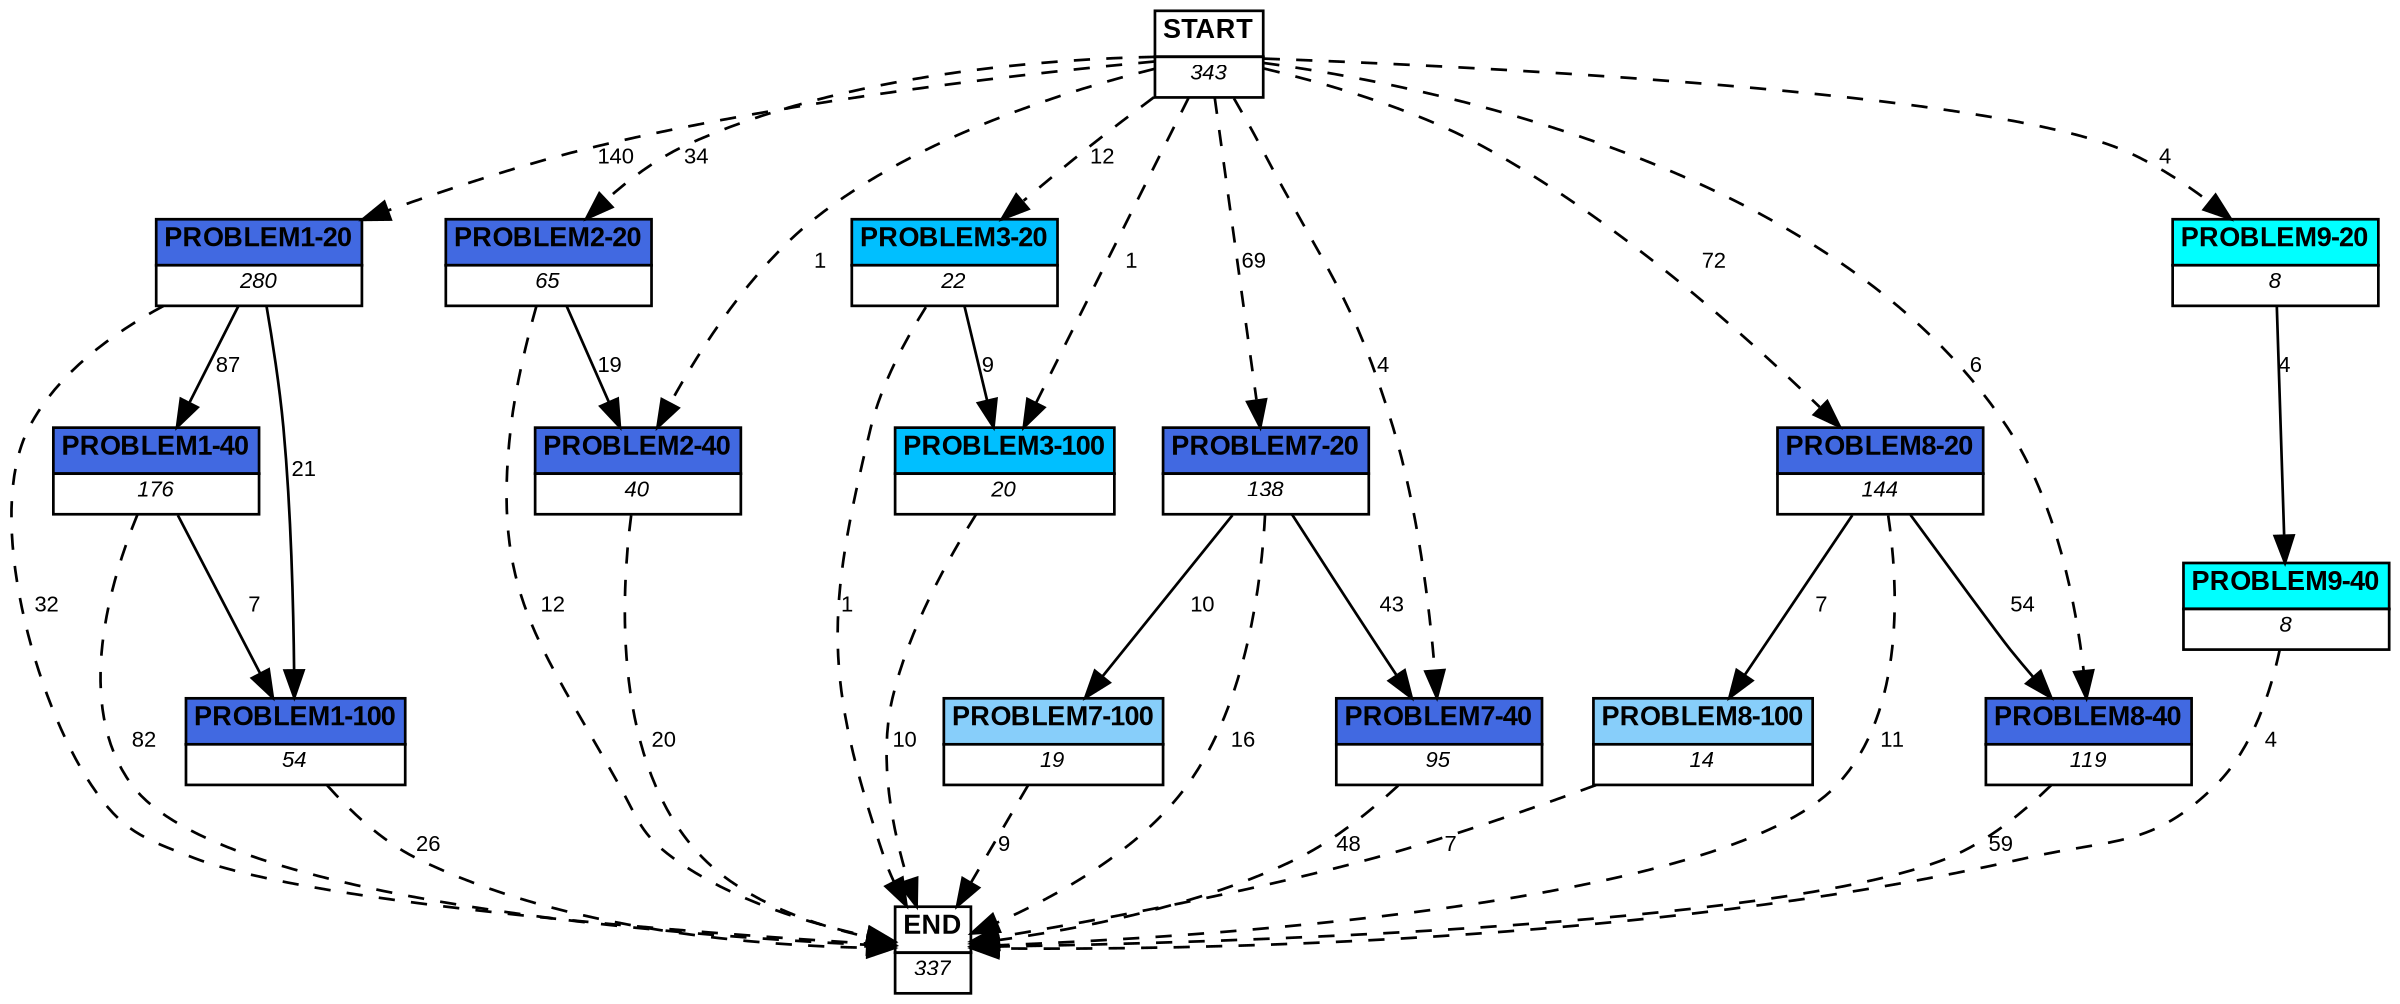 digraph graphname {
	dpi = 150
	size="16,11!";
	margin = 0;
"PROBLEM1-20" [shape=plain, label=<<table border="0" cellborder="1" cellspacing="0"><tr><td bgcolor="royalblue"><FONT face="Arial" POINT-SIZE="10"><b>PROBLEM1-20</b></FONT></td></tr><tr><td bgcolor="white"><FONT face="Arial" POINT-SIZE="8"><i>280</i></FONT></td></tr></table>>]
"PROBLEM1-40" [shape=plain, label=<<table border="0" cellborder="1" cellspacing="0"><tr><td bgcolor="royalblue"><FONT face="Arial" POINT-SIZE="10"><b>PROBLEM1-40</b></FONT></td></tr><tr><td bgcolor="white"><FONT face="Arial" POINT-SIZE="8"><i>176</i></FONT></td></tr></table>>]
"PROBLEM1-100" [shape=plain, label=<<table border="0" cellborder="1" cellspacing="0"><tr><td bgcolor="royalblue"><FONT face="Arial" POINT-SIZE="10"><b>PROBLEM1-100</b></FONT></td></tr><tr><td bgcolor="white"><FONT face="Arial" POINT-SIZE="8"><i>54</i></FONT></td></tr></table>>]
"PROBLEM2-20" [shape=plain, label=<<table border="0" cellborder="1" cellspacing="0"><tr><td bgcolor="royalblue"><FONT face="Arial" POINT-SIZE="10"><b>PROBLEM2-20</b></FONT></td></tr><tr><td bgcolor="white"><FONT face="Arial" POINT-SIZE="8"><i>65</i></FONT></td></tr></table>>]
"PROBLEM2-40" [shape=plain, label=<<table border="0" cellborder="1" cellspacing="0"><tr><td bgcolor="royalblue"><FONT face="Arial" POINT-SIZE="10"><b>PROBLEM2-40</b></FONT></td></tr><tr><td bgcolor="white"><FONT face="Arial" POINT-SIZE="8"><i>40</i></FONT></td></tr></table>>]
"PROBLEM3-20" [shape=plain, label=<<table border="0" cellborder="1" cellspacing="0"><tr><td bgcolor="deepskyblue"><FONT face="Arial" POINT-SIZE="10"><b>PROBLEM3-20</b></FONT></td></tr><tr><td bgcolor="white"><FONT face="Arial" POINT-SIZE="8"><i>22</i></FONT></td></tr></table>>]
"PROBLEM3-100" [shape=plain, label=<<table border="0" cellborder="1" cellspacing="0"><tr><td bgcolor="deepskyblue"><FONT face="Arial" POINT-SIZE="10"><b>PROBLEM3-100</b></FONT></td></tr><tr><td bgcolor="white"><FONT face="Arial" POINT-SIZE="8"><i>20</i></FONT></td></tr></table>>]
"PROBLEM7-20" [shape=plain, label=<<table border="0" cellborder="1" cellspacing="0"><tr><td bgcolor="royalblue"><FONT face="Arial" POINT-SIZE="10"><b>PROBLEM7-20</b></FONT></td></tr><tr><td bgcolor="white"><FONT face="Arial" POINT-SIZE="8"><i>138</i></FONT></td></tr></table>>]
"PROBLEM7-40" [shape=plain, label=<<table border="0" cellborder="1" cellspacing="0"><tr><td bgcolor="royalblue"><FONT face="Arial" POINT-SIZE="10"><b>PROBLEM7-40</b></FONT></td></tr><tr><td bgcolor="white"><FONT face="Arial" POINT-SIZE="8"><i>95</i></FONT></td></tr></table>>]
"PROBLEM7-100" [shape=plain, label=<<table border="0" cellborder="1" cellspacing="0"><tr><td bgcolor="lightskyblue"><FONT face="Arial" POINT-SIZE="10"><b>PROBLEM7-100</b></FONT></td></tr><tr><td bgcolor="white"><FONT face="Arial" POINT-SIZE="8"><i>19</i></FONT></td></tr></table>>]
"PROBLEM8-20" [shape=plain, label=<<table border="0" cellborder="1" cellspacing="0"><tr><td bgcolor="royalblue"><FONT face="Arial" POINT-SIZE="10"><b>PROBLEM8-20</b></FONT></td></tr><tr><td bgcolor="white"><FONT face="Arial" POINT-SIZE="8"><i>144</i></FONT></td></tr></table>>]
"PROBLEM8-40" [shape=plain, label=<<table border="0" cellborder="1" cellspacing="0"><tr><td bgcolor="royalblue"><FONT face="Arial" POINT-SIZE="10"><b>PROBLEM8-40</b></FONT></td></tr><tr><td bgcolor="white"><FONT face="Arial" POINT-SIZE="8"><i>119</i></FONT></td></tr></table>>]
"PROBLEM8-100" [shape=plain, label=<<table border="0" cellborder="1" cellspacing="0"><tr><td bgcolor="lightskyblue"><FONT face="Arial" POINT-SIZE="10"><b>PROBLEM8-100</b></FONT></td></tr><tr><td bgcolor="white"><FONT face="Arial" POINT-SIZE="8"><i>14</i></FONT></td></tr></table>>]
"PROBLEM9-20" [shape=plain, label=<<table border="0" cellborder="1" cellspacing="0"><tr><td bgcolor="aqua"><FONT face="Arial" POINT-SIZE="10"><b>PROBLEM9-20</b></FONT></td></tr><tr><td bgcolor="white"><FONT face="Arial" POINT-SIZE="8"><i>8</i></FONT></td></tr></table>>]
"PROBLEM9-40" [shape=plain, label=<<table border="0" cellborder="1" cellspacing="0"><tr><td bgcolor="aqua"><FONT face="Arial" POINT-SIZE="10"><b>PROBLEM9-40</b></FONT></td></tr><tr><td bgcolor="white"><FONT face="Arial" POINT-SIZE="8"><i>8</i></FONT></td></tr></table>>]
"START" [shape=plain, label=<<table border="0" cellborder="1" cellspacing="0"><tr><td bgcolor="white"><FONT face="Arial" POINT-SIZE="10"><b>START</b></FONT></td></tr><tr><td bgcolor="white"><FONT face="Arial" POINT-SIZE="8"><i>343</i></FONT></td></tr></table>>]
"END" [shape=plain, label=<<table border="0" cellborder="1" cellspacing="0"><tr><td bgcolor="white"><FONT face="Arial" POINT-SIZE="10"><b>END</b></FONT></td></tr><tr><td bgcolor="white"><FONT face="Arial" POINT-SIZE="8"><i>337</i></FONT></td></tr></table>>]
"PROBLEM1-20" -> "PROBLEM1-40" [ label ="87" labelfloat=false fontname="Arial" fontsize=8]
"PROBLEM1-20" -> "PROBLEM1-100" [ label ="21" labelfloat=false fontname="Arial" fontsize=8]
"PROBLEM1-20" -> "END" [ style = dashed label ="32" labelfloat=false fontname="Arial" fontsize=8]
"PROBLEM1-40" -> "PROBLEM1-100" [ label ="7" labelfloat=false fontname="Arial" fontsize=8]
"PROBLEM1-40" -> "END" [ style = dashed label ="82" labelfloat=false fontname="Arial" fontsize=8]
"PROBLEM1-100" -> "END" [ style = dashed label ="26" labelfloat=false fontname="Arial" fontsize=8]
"PROBLEM2-20" -> "PROBLEM2-40" [ label ="19" labelfloat=false fontname="Arial" fontsize=8]
"PROBLEM2-20" -> "END" [ style = dashed label ="12" labelfloat=false fontname="Arial" fontsize=8]
"PROBLEM2-40" -> "END" [ style = dashed label ="20" labelfloat=false fontname="Arial" fontsize=8]
"PROBLEM3-20" -> "PROBLEM3-100" [ label ="9" labelfloat=false fontname="Arial" fontsize=8]
"PROBLEM3-20" -> "END" [ style = dashed label ="1" labelfloat=false fontname="Arial" fontsize=8]
"PROBLEM3-100" -> "END" [ style = dashed label ="10" labelfloat=false fontname="Arial" fontsize=8]
"PROBLEM7-20" -> "PROBLEM7-40" [ label ="43" labelfloat=false fontname="Arial" fontsize=8]
"PROBLEM7-20" -> "PROBLEM7-100" [ label ="10" labelfloat=false fontname="Arial" fontsize=8]
"PROBLEM7-20" -> "END" [ style = dashed label ="16" labelfloat=false fontname="Arial" fontsize=8]
"PROBLEM7-40" -> "END" [ style = dashed label ="48" labelfloat=false fontname="Arial" fontsize=8]
"PROBLEM7-100" -> "END" [ style = dashed label ="9" labelfloat=false fontname="Arial" fontsize=8]
"PROBLEM8-20" -> "PROBLEM8-40" [ label ="54" labelfloat=false fontname="Arial" fontsize=8]
"PROBLEM8-20" -> "PROBLEM8-100" [ label ="7" labelfloat=false fontname="Arial" fontsize=8]
"PROBLEM8-20" -> "END" [ style = dashed label ="11" labelfloat=false fontname="Arial" fontsize=8]
"PROBLEM8-40" -> "END" [ style = dashed label ="59" labelfloat=false fontname="Arial" fontsize=8]
"PROBLEM8-100" -> "END" [ style = dashed label ="7" labelfloat=false fontname="Arial" fontsize=8]
"PROBLEM9-20" -> "PROBLEM9-40" [ label ="4" labelfloat=false fontname="Arial" fontsize=8]
"PROBLEM9-40" -> "END" [ style = dashed label ="4" labelfloat=false fontname="Arial" fontsize=8]
"START" -> "PROBLEM1-20" [ style = dashed label ="140" labelfloat=false fontname="Arial" fontsize=8]
"START" -> "PROBLEM2-20" [ style = dashed label ="34" labelfloat=false fontname="Arial" fontsize=8]
"START" -> "PROBLEM2-40" [ style = dashed label ="1" labelfloat=false fontname="Arial" fontsize=8]
"START" -> "PROBLEM3-20" [ style = dashed label ="12" labelfloat=false fontname="Arial" fontsize=8]
"START" -> "PROBLEM3-100" [ style = dashed label ="1" labelfloat=false fontname="Arial" fontsize=8]
"START" -> "PROBLEM7-20" [ style = dashed label ="69" labelfloat=false fontname="Arial" fontsize=8]
"START" -> "PROBLEM7-40" [ style = dashed label ="4" labelfloat=false fontname="Arial" fontsize=8]
"START" -> "PROBLEM8-20" [ style = dashed label ="72" labelfloat=false fontname="Arial" fontsize=8]
"START" -> "PROBLEM8-40" [ style = dashed label ="6" labelfloat=false fontname="Arial" fontsize=8]
"START" -> "PROBLEM9-20" [ style = dashed label ="4" labelfloat=false fontname="Arial" fontsize=8]
}